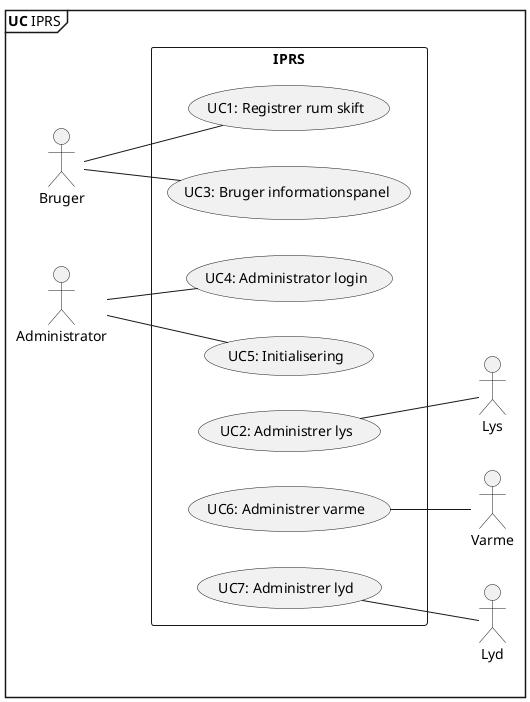@startuml Use Case Diagram for IPRS
left to right direction
mainframe **UC** IPRS
actor Bruger as br
actor Administrator as ad
actor Lys as ls
actor Lyd as ld
actor Varme as va

rectangle IPRS {
   usecase "UC1: Registrer rum skift" as UC1
   usecase "UC3: Bruger informationspanel" as UC3
   usecase "UC4: Administrator login" as UC4
   usecase "UC5: Initialisering" as UC5
   usecase "UC2: Administrer lys" as UC2
   usecase "UC6: Administrer varme" as UC6
   usecase "UC7: Administrer lyd" as UC7  
}

br -- UC3
br -- UC1

ad -- UC4
ad -- UC5

UC2 -- ls
UC7 -- ld
UC6 -- va
@enduml